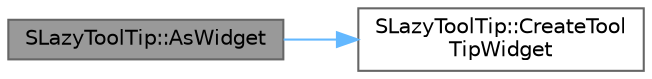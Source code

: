 digraph "SLazyToolTip::AsWidget"
{
 // INTERACTIVE_SVG=YES
 // LATEX_PDF_SIZE
  bgcolor="transparent";
  edge [fontname=Helvetica,fontsize=10,labelfontname=Helvetica,labelfontsize=10];
  node [fontname=Helvetica,fontsize=10,shape=box,height=0.2,width=0.4];
  rankdir="LR";
  Node1 [id="Node000001",label="SLazyToolTip::AsWidget",height=0.2,width=0.4,color="gray40", fillcolor="grey60", style="filled", fontcolor="black",tooltip="Gets the widget that this tool tip represents."];
  Node1 -> Node2 [id="edge1_Node000001_Node000002",color="steelblue1",style="solid",tooltip=" "];
  Node2 [id="Node000002",label="SLazyToolTip::CreateTool\lTipWidget",height=0.2,width=0.4,color="grey40", fillcolor="white", style="filled",URL="$d3/d90/classSLazyToolTip.html#a8d0b4d724727fdfa54361037da03f9ac",tooltip=" "];
}
